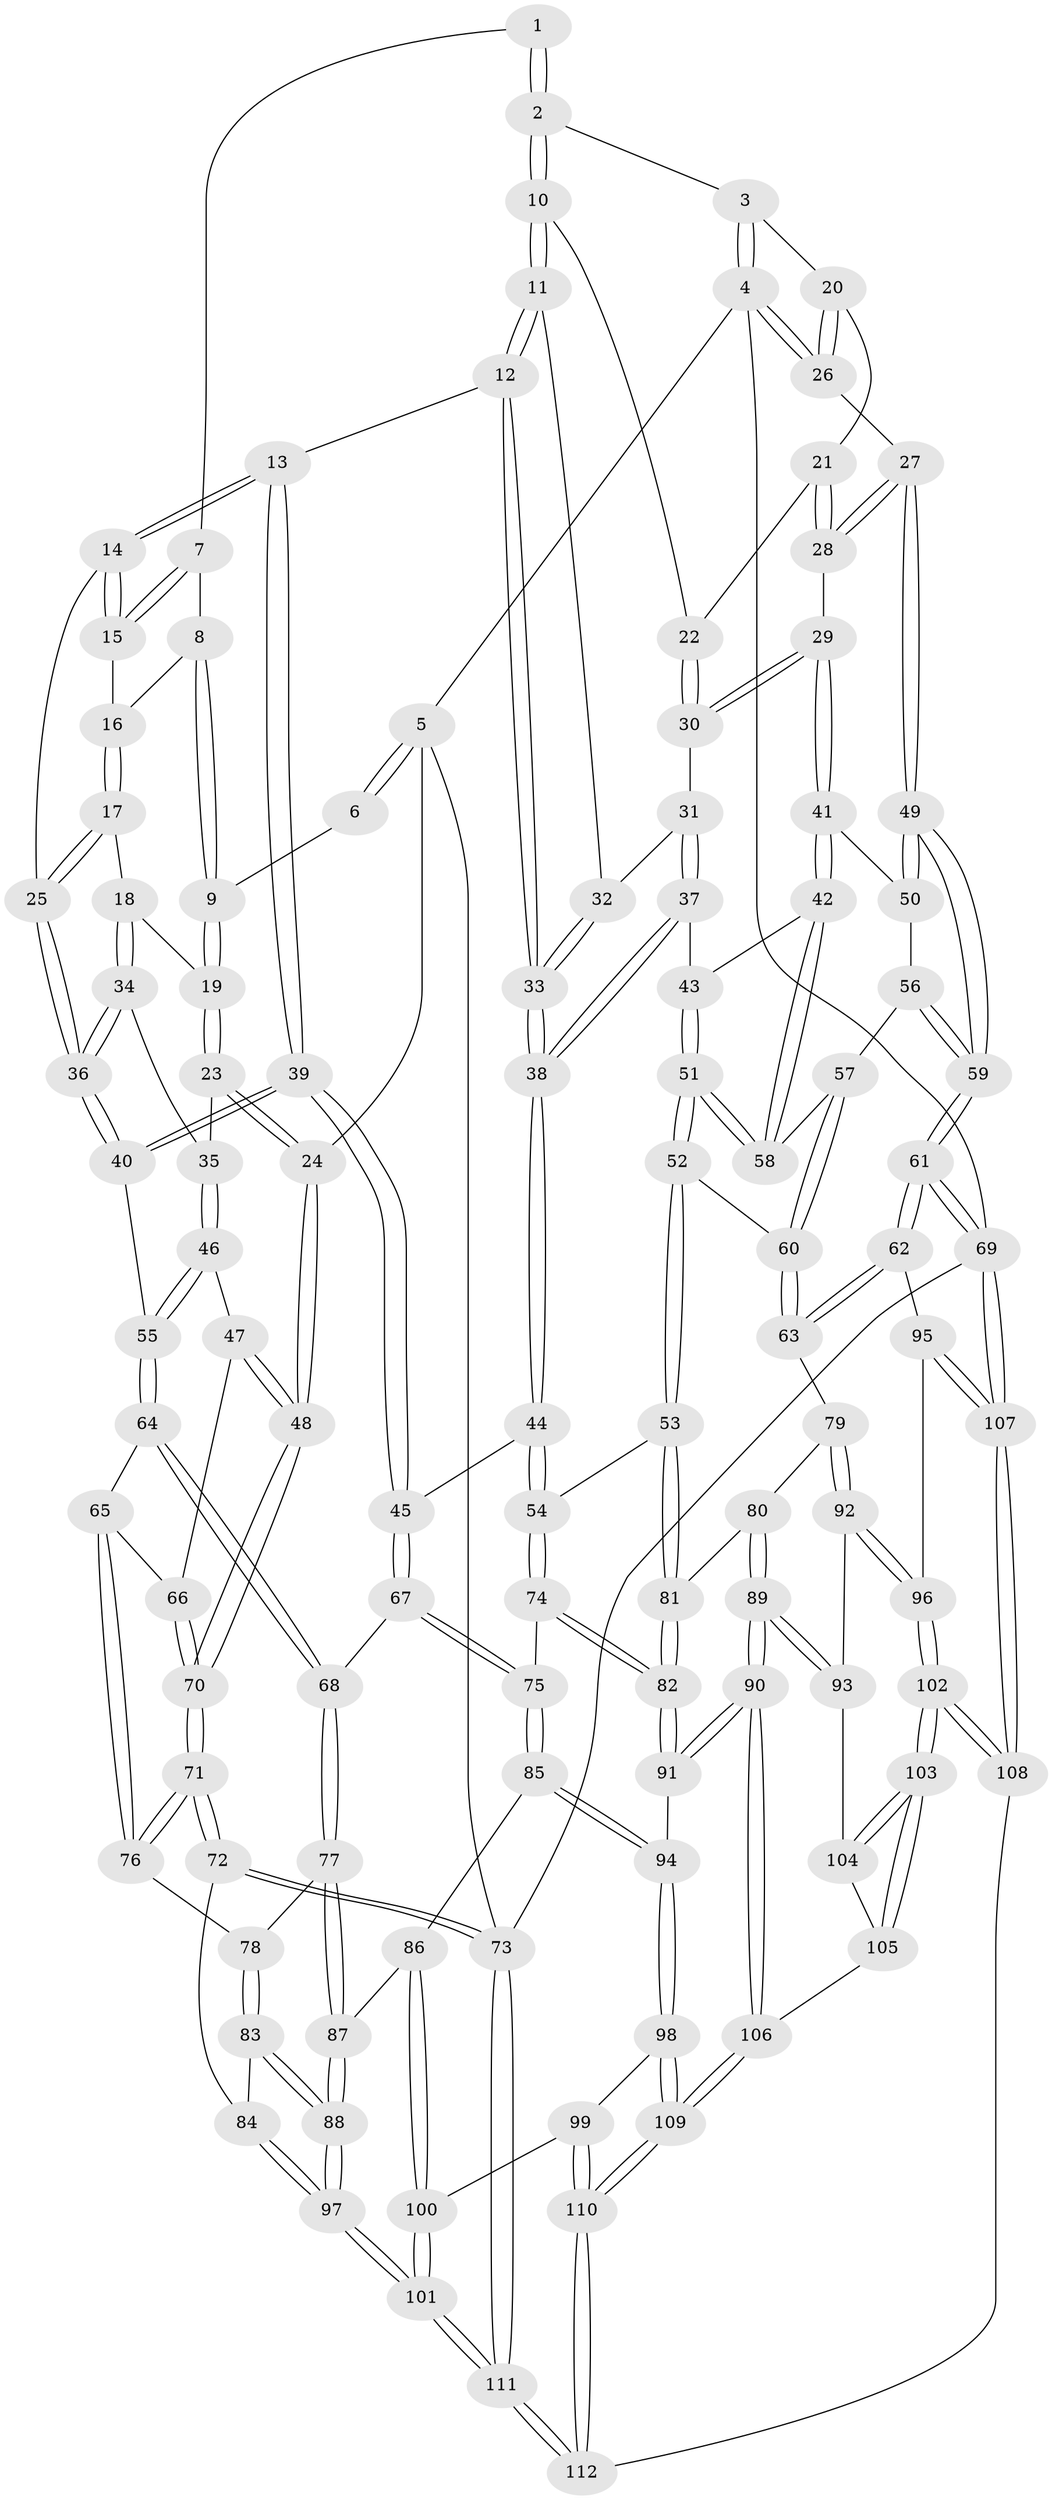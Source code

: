 // coarse degree distribution, {3: 0.1323529411764706, 5: 0.3382352941176471, 4: 0.4852941176470588, 6: 0.04411764705882353}
// Generated by graph-tools (version 1.1) at 2025/24/03/03/25 07:24:40]
// undirected, 112 vertices, 277 edges
graph export_dot {
graph [start="1"]
  node [color=gray90,style=filled];
  1 [pos="+0.5677188408306868+0"];
  2 [pos="+0.7245291124102079+0"];
  3 [pos="+0.7659404643563689+0"];
  4 [pos="+1+0"];
  5 [pos="+0+0"];
  6 [pos="+0.2512067760943538+0"];
  7 [pos="+0.5185704962456166+0"];
  8 [pos="+0.43375511376946946+0.05756125007347023"];
  9 [pos="+0.3058491869177269+0.01887382230584403"];
  10 [pos="+0.7348265227190196+0.017538855499133244"];
  11 [pos="+0.7335762448499564+0.0197795618970368"];
  12 [pos="+0.5680934829044021+0.22632282227259162"];
  13 [pos="+0.5638483463832142+0.22493747675070883"];
  14 [pos="+0.5485816645059347+0.21688954814262734"];
  15 [pos="+0.5133887534502385+0.10160839349764063"];
  16 [pos="+0.43792853473316+0.07366730752220686"];
  17 [pos="+0.392910303970936+0.16474037751132986"];
  18 [pos="+0.3497240502210537+0.1599361799242828"];
  19 [pos="+0.3025658953495859+0.08779675939868205"];
  20 [pos="+0.9811940879314776+0.08576475655492238"];
  21 [pos="+0.92640538856228+0.11915932029519967"];
  22 [pos="+0.7532317632115854+0.03447004463729354"];
  23 [pos="+0.14458874751869893+0.16223046005177247"];
  24 [pos="+0+0"];
  25 [pos="+0.5077237929293488+0.2130907298111865"];
  26 [pos="+1+0.08782842548543315"];
  27 [pos="+1+0.20922287997910394"];
  28 [pos="+0.9074291753816401+0.25076828839259946"];
  29 [pos="+0.8817546156010756+0.27034260407021254"];
  30 [pos="+0.8729932203028014+0.26417470712075286"];
  31 [pos="+0.7971949675047824+0.24738516261990734"];
  32 [pos="+0.7570884783565542+0.2170063295340352"];
  33 [pos="+0.586841473012054+0.25700408251486334"];
  34 [pos="+0.27368294942121146+0.30448327832280236"];
  35 [pos="+0.20177081062594734+0.27927203758533603"];
  36 [pos="+0.30774641039629+0.35734523680308133"];
  37 [pos="+0.6604493570359715+0.31675175280085044"];
  38 [pos="+0.6004525680613644+0.29251464628857676"];
  39 [pos="+0.3502510667666089+0.43014324905821527"];
  40 [pos="+0.3198731714401549+0.39909147744333673"];
  41 [pos="+0.8781518015857821+0.30196072037440824"];
  42 [pos="+0.8129254133241739+0.366326202155042"];
  43 [pos="+0.6736795355680416+0.32638794816566885"];
  44 [pos="+0.5461465946986518+0.45624269323661093"];
  45 [pos="+0.3790400368189748+0.47353891452784885"];
  46 [pos="+0.056443578870327665+0.3751783331066861"];
  47 [pos="+0.04810040782005036+0.3752092434645118"];
  48 [pos="+0+0.33485318435456257"];
  49 [pos="+1+0.5787554687556967"];
  50 [pos="+0.9359743669325268+0.36628750699788726"];
  51 [pos="+0.7253857970448702+0.49114520545145324"];
  52 [pos="+0.7126482759209108+0.5229816806809086"];
  53 [pos="+0.6445393976675557+0.5576406997194007"];
  54 [pos="+0.6336899769562556+0.5561041057889228"];
  55 [pos="+0.16772631722451511+0.4652226950769359"];
  56 [pos="+0.8821691217254596+0.43996158040384564"];
  57 [pos="+0.844202207688967+0.4414292684450947"];
  58 [pos="+0.8086378962062145+0.3987718784515086"];
  59 [pos="+1+0.5952587414785057"];
  60 [pos="+0.8776119905096951+0.5744505892140526"];
  61 [pos="+1+0.6472345670046976"];
  62 [pos="+1+0.6531846084778169"];
  63 [pos="+0.9617780849935257+0.6347390976753864"];
  64 [pos="+0.15662481300795247+0.5517346370620033"];
  65 [pos="+0.12223761749640792+0.5575704370978825"];
  66 [pos="+0.08190820761827258+0.5366492410984046"];
  67 [pos="+0.3625602853627844+0.5411815192177643"];
  68 [pos="+0.25057839155586464+0.642965290014059"];
  69 [pos="+1+1"];
  70 [pos="+0+0.5355773398233981"];
  71 [pos="+0+0.6317463237730547"];
  72 [pos="+0+0.716092879227857"];
  73 [pos="+0+1"];
  74 [pos="+0.5105021736512184+0.6917088373225644"];
  75 [pos="+0.4858184366613691+0.6780802318542929"];
  76 [pos="+0.03726136500463056+0.654879839452942"];
  77 [pos="+0.24767416108515805+0.6597954591211495"];
  78 [pos="+0.09400609301719606+0.6959460622905944"];
  79 [pos="+0.7285855216409859+0.7068703580287495"];
  80 [pos="+0.7281109771980891+0.7065115243022597"];
  81 [pos="+0.7263745192418535+0.7049260083950607"];
  82 [pos="+0.5224630373766772+0.7577163064447544"];
  83 [pos="+0.09059532969640591+0.7485901471471564"];
  84 [pos="+0.08695986302728896+0.7831148923396891"];
  85 [pos="+0.2859253289053557+0.7386394705182954"];
  86 [pos="+0.27673227072298356+0.7341289004177518"];
  87 [pos="+0.26891637223208137+0.7294434838590129"];
  88 [pos="+0.2536127656991342+0.7475004809987614"];
  89 [pos="+0.5965008844799462+0.8057681331682385"];
  90 [pos="+0.5461938263586531+0.808248112466844"];
  91 [pos="+0.5218147079162075+0.7664532075779678"];
  92 [pos="+0.7348824905046455+0.7642266665690622"];
  93 [pos="+0.6804114814789313+0.8127156598216042"];
  94 [pos="+0.3769251253520252+0.8248842951655683"];
  95 [pos="+0.8507197083673305+0.8129923466394807"];
  96 [pos="+0.7868048715553734+0.8214096389954697"];
  97 [pos="+0.13608842684185862+0.8919520222973506"];
  98 [pos="+0.3751684135882454+0.8423780513855558"];
  99 [pos="+0.35662773911212925+0.9045657374073578"];
  100 [pos="+0.287681340560817+0.9448027636386821"];
  101 [pos="+0.09733625374708475+1"];
  102 [pos="+0.7445504877654805+0.94825858986217"];
  103 [pos="+0.7374391299850988+0.9446069635887167"];
  104 [pos="+0.6822846560155428+0.8303891304127534"];
  105 [pos="+0.6077760804903771+0.9167728027896883"];
  106 [pos="+0.5574200041446775+0.9141054710323729"];
  107 [pos="+0.9977981240335925+1"];
  108 [pos="+0.966184082889001+1"];
  109 [pos="+0.5418368299367047+0.938800517519432"];
  110 [pos="+0.505628915121718+1"];
  111 [pos="+0+1"];
  112 [pos="+0.502912137183546+1"];
  1 -- 2;
  1 -- 2;
  1 -- 7;
  2 -- 3;
  2 -- 10;
  2 -- 10;
  3 -- 4;
  3 -- 4;
  3 -- 20;
  4 -- 5;
  4 -- 26;
  4 -- 26;
  4 -- 69;
  5 -- 6;
  5 -- 6;
  5 -- 24;
  5 -- 73;
  6 -- 9;
  7 -- 8;
  7 -- 15;
  7 -- 15;
  8 -- 9;
  8 -- 9;
  8 -- 16;
  9 -- 19;
  9 -- 19;
  10 -- 11;
  10 -- 11;
  10 -- 22;
  11 -- 12;
  11 -- 12;
  11 -- 32;
  12 -- 13;
  12 -- 33;
  12 -- 33;
  13 -- 14;
  13 -- 14;
  13 -- 39;
  13 -- 39;
  14 -- 15;
  14 -- 15;
  14 -- 25;
  15 -- 16;
  16 -- 17;
  16 -- 17;
  17 -- 18;
  17 -- 25;
  17 -- 25;
  18 -- 19;
  18 -- 34;
  18 -- 34;
  19 -- 23;
  19 -- 23;
  20 -- 21;
  20 -- 26;
  20 -- 26;
  21 -- 22;
  21 -- 28;
  21 -- 28;
  22 -- 30;
  22 -- 30;
  23 -- 24;
  23 -- 24;
  23 -- 35;
  24 -- 48;
  24 -- 48;
  25 -- 36;
  25 -- 36;
  26 -- 27;
  27 -- 28;
  27 -- 28;
  27 -- 49;
  27 -- 49;
  28 -- 29;
  29 -- 30;
  29 -- 30;
  29 -- 41;
  29 -- 41;
  30 -- 31;
  31 -- 32;
  31 -- 37;
  31 -- 37;
  32 -- 33;
  32 -- 33;
  33 -- 38;
  33 -- 38;
  34 -- 35;
  34 -- 36;
  34 -- 36;
  35 -- 46;
  35 -- 46;
  36 -- 40;
  36 -- 40;
  37 -- 38;
  37 -- 38;
  37 -- 43;
  38 -- 44;
  38 -- 44;
  39 -- 40;
  39 -- 40;
  39 -- 45;
  39 -- 45;
  40 -- 55;
  41 -- 42;
  41 -- 42;
  41 -- 50;
  42 -- 43;
  42 -- 58;
  42 -- 58;
  43 -- 51;
  43 -- 51;
  44 -- 45;
  44 -- 54;
  44 -- 54;
  45 -- 67;
  45 -- 67;
  46 -- 47;
  46 -- 55;
  46 -- 55;
  47 -- 48;
  47 -- 48;
  47 -- 66;
  48 -- 70;
  48 -- 70;
  49 -- 50;
  49 -- 50;
  49 -- 59;
  49 -- 59;
  50 -- 56;
  51 -- 52;
  51 -- 52;
  51 -- 58;
  51 -- 58;
  52 -- 53;
  52 -- 53;
  52 -- 60;
  53 -- 54;
  53 -- 81;
  53 -- 81;
  54 -- 74;
  54 -- 74;
  55 -- 64;
  55 -- 64;
  56 -- 57;
  56 -- 59;
  56 -- 59;
  57 -- 58;
  57 -- 60;
  57 -- 60;
  59 -- 61;
  59 -- 61;
  60 -- 63;
  60 -- 63;
  61 -- 62;
  61 -- 62;
  61 -- 69;
  61 -- 69;
  62 -- 63;
  62 -- 63;
  62 -- 95;
  63 -- 79;
  64 -- 65;
  64 -- 68;
  64 -- 68;
  65 -- 66;
  65 -- 76;
  65 -- 76;
  66 -- 70;
  66 -- 70;
  67 -- 68;
  67 -- 75;
  67 -- 75;
  68 -- 77;
  68 -- 77;
  69 -- 107;
  69 -- 107;
  69 -- 73;
  70 -- 71;
  70 -- 71;
  71 -- 72;
  71 -- 72;
  71 -- 76;
  71 -- 76;
  72 -- 73;
  72 -- 73;
  72 -- 84;
  73 -- 111;
  73 -- 111;
  74 -- 75;
  74 -- 82;
  74 -- 82;
  75 -- 85;
  75 -- 85;
  76 -- 78;
  77 -- 78;
  77 -- 87;
  77 -- 87;
  78 -- 83;
  78 -- 83;
  79 -- 80;
  79 -- 92;
  79 -- 92;
  80 -- 81;
  80 -- 89;
  80 -- 89;
  81 -- 82;
  81 -- 82;
  82 -- 91;
  82 -- 91;
  83 -- 84;
  83 -- 88;
  83 -- 88;
  84 -- 97;
  84 -- 97;
  85 -- 86;
  85 -- 94;
  85 -- 94;
  86 -- 87;
  86 -- 100;
  86 -- 100;
  87 -- 88;
  87 -- 88;
  88 -- 97;
  88 -- 97;
  89 -- 90;
  89 -- 90;
  89 -- 93;
  89 -- 93;
  90 -- 91;
  90 -- 91;
  90 -- 106;
  90 -- 106;
  91 -- 94;
  92 -- 93;
  92 -- 96;
  92 -- 96;
  93 -- 104;
  94 -- 98;
  94 -- 98;
  95 -- 96;
  95 -- 107;
  95 -- 107;
  96 -- 102;
  96 -- 102;
  97 -- 101;
  97 -- 101;
  98 -- 99;
  98 -- 109;
  98 -- 109;
  99 -- 100;
  99 -- 110;
  99 -- 110;
  100 -- 101;
  100 -- 101;
  101 -- 111;
  101 -- 111;
  102 -- 103;
  102 -- 103;
  102 -- 108;
  102 -- 108;
  103 -- 104;
  103 -- 104;
  103 -- 105;
  103 -- 105;
  104 -- 105;
  105 -- 106;
  106 -- 109;
  106 -- 109;
  107 -- 108;
  107 -- 108;
  108 -- 112;
  109 -- 110;
  109 -- 110;
  110 -- 112;
  110 -- 112;
  111 -- 112;
  111 -- 112;
}
